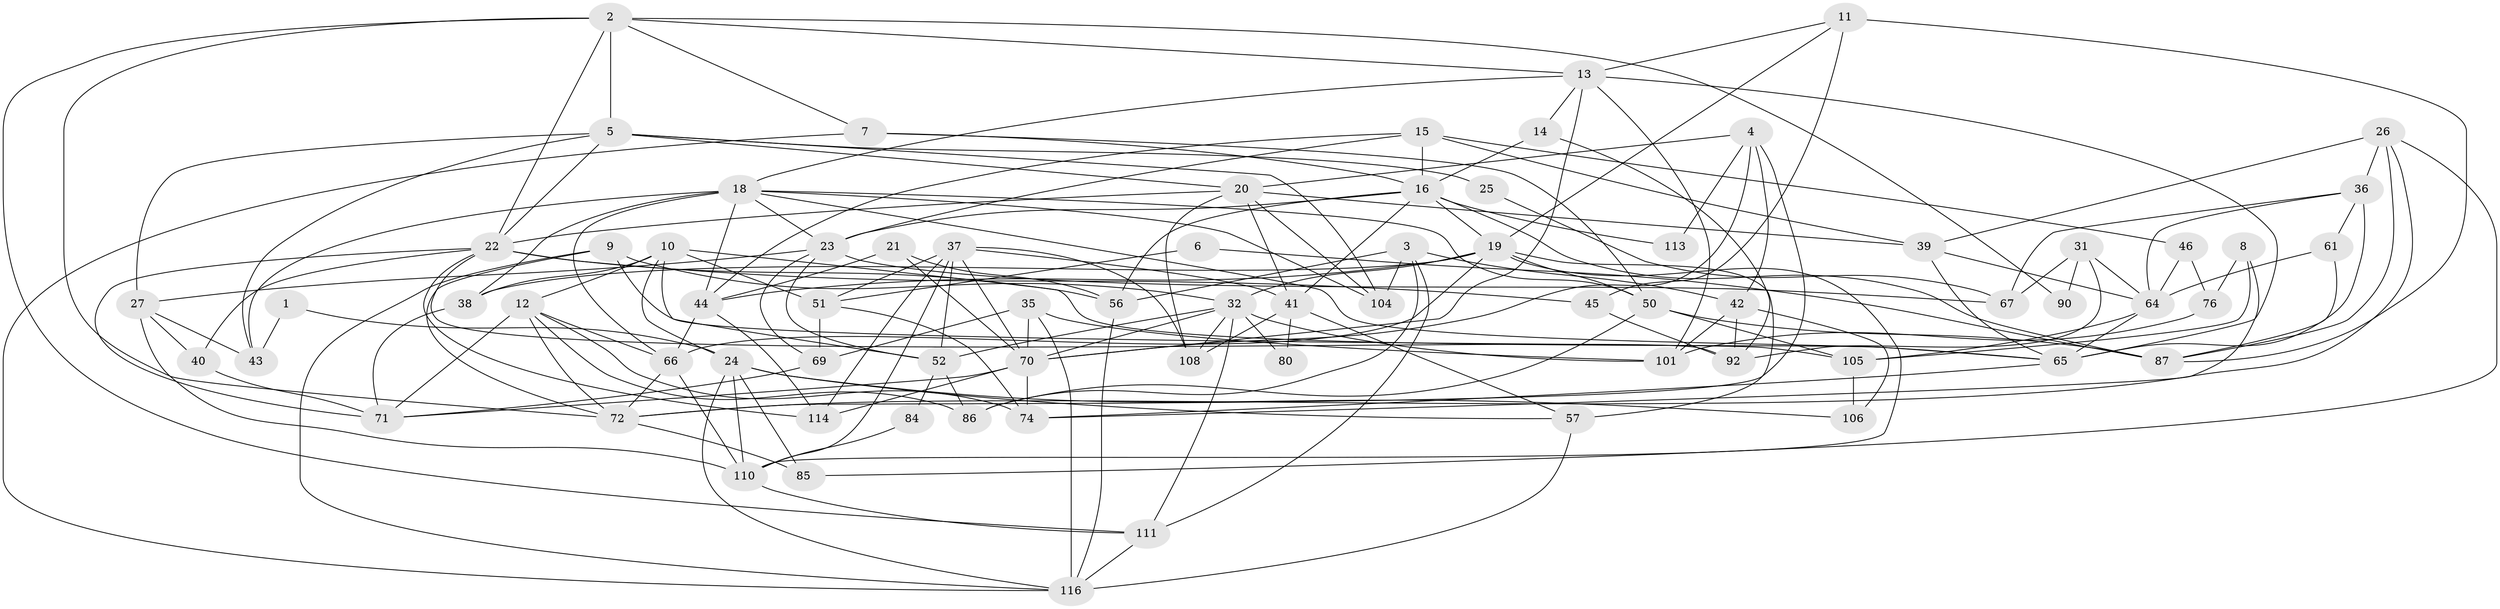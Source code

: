 // original degree distribution, {2: 0.11016949152542373, 5: 0.2457627118644068, 6: 0.0847457627118644, 3: 0.2457627118644068, 4: 0.2966101694915254, 7: 0.01694915254237288}
// Generated by graph-tools (version 1.1) at 2025/42/03/06/25 10:42:00]
// undirected, 73 vertices, 183 edges
graph export_dot {
graph [start="1"]
  node [color=gray90,style=filled];
  1;
  2 [super="+55"];
  3;
  4;
  5 [super="+30"];
  6;
  7 [super="+17"];
  8;
  9 [super="+47"];
  10 [super="+33"];
  11;
  12 [super="+77"];
  13 [super="+68"];
  14;
  15 [super="+79"];
  16 [super="+99"];
  18 [super="+82"];
  19 [super="+60"];
  20 [super="+34"];
  21 [super="+63"];
  22 [super="+81"];
  23 [super="+95"];
  24 [super="+29"];
  25;
  26 [super="+28"];
  27 [super="+48"];
  31 [super="+78"];
  32 [super="+59"];
  35 [super="+53"];
  36 [super="+83"];
  37 [super="+88"];
  38 [super="+54"];
  39;
  40;
  41 [super="+118"];
  42 [super="+89"];
  43;
  44 [super="+49"];
  45;
  46;
  50 [super="+58"];
  51 [super="+62"];
  52 [super="+98"];
  56;
  57 [super="+91"];
  61;
  64 [super="+75"];
  65 [super="+97"];
  66 [super="+73"];
  67;
  69;
  70 [super="+93"];
  71 [super="+107"];
  72 [super="+103"];
  74 [super="+100"];
  76;
  80;
  84;
  85;
  86 [super="+96"];
  87 [super="+109"];
  90;
  92 [super="+94"];
  101 [super="+102"];
  104;
  105;
  106 [super="+115"];
  108;
  110 [super="+112"];
  111;
  113;
  114;
  116 [super="+117"];
  1 -- 43;
  1 -- 24;
  2 -- 5;
  2 -- 90;
  2 -- 7;
  2 -- 13;
  2 -- 22;
  2 -- 111;
  2 -- 72;
  3 -- 42;
  3 -- 104;
  3 -- 56;
  3 -- 111;
  3 -- 86;
  4 -- 20;
  4 -- 42;
  4 -- 72;
  4 -- 113;
  4 -- 70;
  5 -- 104;
  5 -- 22;
  5 -- 25;
  5 -- 27;
  5 -- 43;
  5 -- 20;
  6 -- 87;
  6 -- 51;
  7 -- 116;
  7 -- 16;
  7 -- 50;
  8 -- 74;
  8 -- 76;
  8 -- 105;
  9 -- 105;
  9 -- 32;
  9 -- 72;
  9 -- 116;
  10 -- 12;
  10 -- 51;
  10 -- 24;
  10 -- 52;
  10 -- 38;
  10 -- 65;
  11 -- 19;
  11 -- 13;
  11 -- 45;
  11 -- 87;
  12 -- 86;
  12 -- 71;
  12 -- 74;
  12 -- 66;
  12 -- 72;
  13 -- 14;
  13 -- 70;
  13 -- 101;
  13 -- 65;
  13 -- 18;
  14 -- 92;
  14 -- 16;
  15 -- 23;
  15 -- 16;
  15 -- 39;
  15 -- 44;
  15 -- 46;
  16 -- 23;
  16 -- 19;
  16 -- 56;
  16 -- 113;
  16 -- 87;
  16 -- 41;
  18 -- 66;
  18 -- 23;
  18 -- 104;
  18 -- 50;
  18 -- 65;
  18 -- 38;
  18 -- 43;
  18 -- 44;
  19 -- 32;
  19 -- 44;
  19 -- 50;
  19 -- 38;
  19 -- 57;
  19 -- 66;
  19 -- 110;
  20 -- 41;
  20 -- 104;
  20 -- 22;
  20 -- 108;
  20 -- 39;
  21 -- 56;
  21 -- 44;
  21 -- 70;
  22 -- 114;
  22 -- 40;
  22 -- 45;
  22 -- 71;
  22 -- 56;
  22 -- 92;
  23 -- 69;
  23 -- 67;
  23 -- 52;
  23 -- 27;
  24 -- 57;
  24 -- 85;
  24 -- 106;
  24 -- 116;
  24 -- 110;
  25 -- 67;
  26 -- 87;
  26 -- 36 [weight=2];
  26 -- 85;
  26 -- 39;
  26 -- 72;
  27 -- 40;
  27 -- 43;
  27 -- 110;
  31 -- 67;
  31 -- 64;
  31 -- 90;
  31 -- 92;
  32 -- 80;
  32 -- 101 [weight=2];
  32 -- 108;
  32 -- 111;
  32 -- 52;
  32 -- 70;
  35 -- 69;
  35 -- 116 [weight=2];
  35 -- 101;
  35 -- 70;
  36 -- 61;
  36 -- 65 [weight=2];
  36 -- 67;
  36 -- 64;
  37 -- 70;
  37 -- 51;
  37 -- 114;
  37 -- 41;
  37 -- 108;
  37 -- 52;
  37 -- 110;
  38 -- 71;
  39 -- 64;
  39 -- 65;
  40 -- 71;
  41 -- 108;
  41 -- 57 [weight=2];
  41 -- 80;
  42 -- 106;
  42 -- 92;
  42 -- 101;
  44 -- 114;
  44 -- 66;
  45 -- 92;
  46 -- 76;
  46 -- 64;
  50 -- 105;
  50 -- 86;
  50 -- 87;
  51 -- 69;
  51 -- 74;
  52 -- 84;
  52 -- 86 [weight=2];
  56 -- 116;
  57 -- 116;
  61 -- 64;
  61 -- 87;
  64 -- 65;
  64 -- 105;
  65 -- 74;
  66 -- 72;
  66 -- 110;
  69 -- 71;
  70 -- 74;
  70 -- 114;
  70 -- 71;
  72 -- 85;
  76 -- 101;
  84 -- 110;
  105 -- 106;
  110 -- 111;
  111 -- 116;
}
